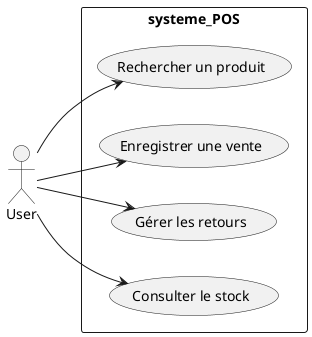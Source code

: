 @startuml
left to right direction
actor "User" as user
rectangle systeme_POS {
  usecase "Rechercher un produit" as UC1
  usecase "Enregistrer une vente" as UC2
  usecase "Gérer les retours" as UC3
  usecase "Consulter le stock" as UC4
}
user --> UC1
user --> UC2
user --> UC3
user --> UC4
@enduml